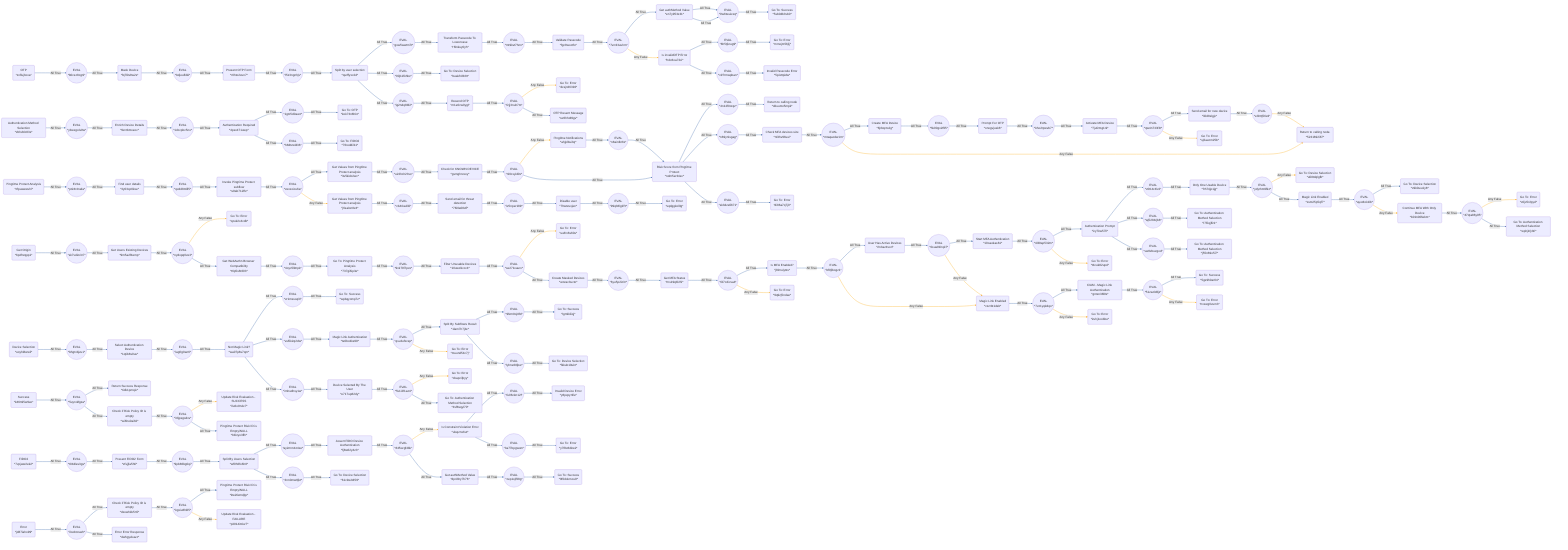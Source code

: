 flowchart LR
    mtaqacdw1m(("EVAL<br>*mtaqacdw1m*")) -- All True --> 8jrbqcts2g("Create MFA Device<br>*8jrbqcts2g*")
    hk00gx2f95(("EVAL<br>*hk00gx2f95*")) -- All True --> onogvjusk6("Prompt For OTP<br>*onogvjusk6*")
    qw4n733f3t(("EVAL<br>*qw4n733f3t*")) -- All True --> li0d8slgjx("Send email for new device<br>*li0d8slgjx*")
    7jufzmg1rk("Activate MFA Device<br>*7jufzmg1rk*") -- All True --> qw4n733f3t(("EVAL<br>*qw4n733f3t*"))
    8jrbqcts2g("Create MFA Device<br>*8jrbqcts2g*") -- All True --> hk00gx2f95(("EVAL<br>*hk00gx2f95*"))
    kho2rpwvb7(("EVAL<br>*kho2rpwvb7*")) -- All True --> 7jufzmg1rk("Activate MFA Device<br>*7jufzmg1rk*")
    onogvjusk6("Prompt For OTP<br>*onogvjusk6*") -- All True --> kho2rpwvb7(("EVAL<br>*kho2rpwvb7*"))
    78i0a08xfl("Send email for threat detection<br>*78i0a08xfl*") -- All True --> iz5nper189(("EVAL<br>*iz5nper189*"))
    gsmghrxxoy("Check for KNOWN DEVICE<br>*gsmghrxxoy*") -- All True --> nl0cxyid0x(("EVAL<br>*nl0cxyid0x*"))
    99q38lg97t(("EVAL<br>*99q38lg97t*")) -- All True --> sqdggkol0g("Go To: Error<br>*sqdggkol0g*")
    iloobtovwh(("EVAL<br>*iloobtovwh*")) -- All True --> dxowhkk5n5("Check if Risk Policy ID is empty<br>*dxowhkk5n5*")
    iz5nper189(("EVAL<br>*iz5nper189*")) -- All True --> 7hwtzuxjwc("Disable user<br>*7hwtzuxjwc*")
    n69ynlsgag(("EVAL<br>*n69ynlsgag*")) -- All True --> nf4hv96sui("Check MFA devices size<br>*nf4hv96sui*")
    cb4rka2li0(("EVAL<br>*cb4rka2li0*")) -- All True --> 78i0a08xfl("Send email for threat detection<br>*78i0a08xfl*")
    x8ainlbr6x(("EVAL<br>*x8ainlbr6x*")) -- All True --> ndm5er34sv("Risk Score from PingOne Protect<br>*ndm5er34sv*")
    j6salon8z4("Get Values from PingOne Protect analysis<br>*j6salon8z4*") -- All True --> cb4rka2li0(("EVAL<br>*cb4rka2li0*"))
    ahjplbui3q("PingOne Notifications<br>*ahjplbui3q*") -- All True --> x8ainlbr6x(("EVAL<br>*x8ainlbr6x*"))
    pt24r4nafa(("EVAL<br>*pt24r4nafa*")) -- All True --> 3y03qc0kxe("Find user details<br>*3y03qc0kxe*")
    mtaqacdw1m(("EVAL<br>*mtaqacdw1m*")) -- Any False --> 5231692i67("Return to calling node.<br>*5231692i67*")
    4oyc5l9npk(("EVAL<br>*4oyc5l9npk*")) -- All True --> 737gi6ip3e("Go To: PingOne Protect Analysis<br>*737gi6ip3e*")
    u22hch23vs(("EVAL<br>*u22hch23vs*")) -- All True --> gsmghrxxoy("Check for KNOWN DEVICE<br>*gsmghrxxoy*")
    zfpuewwuhl("PingOne Protect Analysis<br>*zfpuewwuhl*") -- All True --> pt24r4nafa(("EVAL<br>*pt24r4nafa*"))
    3y03qc0kxe("Find user details<br>*3y03qc0kxe*") -- All True --> qxdd8mlll5(("EVAL<br>*qxdd8mlll5*"))
    nl0cxyid0x(("EVAL<br>*nl0cxyid0x*")) -- Any False --> ahjplbui3q("PingOne Notifications<br>*ahjplbui3q*")
    li0d8slgjx("Send email for new device<br>*li0d8slgjx*") -- All True --> e3httj56zd(("EVAL<br>*e3httj56zd*"))
    737gi6ip3e("Go To: PingOne Protect Analysis<br>*737gi6ip3e*") -- All True --> 9vk797lpxx(("EVAL<br>*9vk797lpxx*"))
    nf4hv96sui("Check MFA devices size<br>*nf4hv96sui*") -- All True --> mtaqacdw1m(("EVAL<br>*mtaqacdw1m*"))
    1cbcpbc5no(("EVAL<br>*1cbcpbc5no*")) -- All True --> 4psx471uwp("Authentication Required<br>*4psx471uwp*")
    h8dtvwld36(("EVAL<br>*h8dtvwld36*")) -- All True --> 76reddil11("Go To: FIDO2<br>*76reddil11*")
    r0hto2xun7("Present OTP Form<br>*r0hto2xun7*") -- All True --> l5z3ngnhjv(("EVAL<br>*l5z3ngnhjv*"))
    1gtc5d0awz(("EVAL<br>*1gtc5d0awz*")) -- All True --> kok73n8hkt("Go To: OTP<br>*kok73n8hkt*")
    4psx471uwp("Authentication Required<br>*4psx471uwp*") -- All True --> 1gtc5d0awz(("EVAL<br>*1gtc5d0awz*"))
    qurffyxc2d("Split by user selection <br>*qurffyxc2d*") -- All True --> gsw5wwtm7t(("EVAL<br>*gsw5wwtm7t*"))
    en7y953x31("Get authMethod Value<br>*en7y953x31*") -- All True --> 0w6twuixxq(("EVAL<br>*0w6twuixxq*"))
    fzjj3nuh7m(("EVAL<br>*fzjj3nuh7m*")) -- Any False --> dxsjn36392("Go To: Error<br>*dxsjn36392*")
    mt9kvt7hnn(("EVAL<br>*mt9kvt7hnn*")) -- All True --> fgc8woctfo("Validate Passcode<br>*fgc8woctfo*")
    qurffyxc2d("Split by user selection <br>*qurffyxc2d*") -- All True --> 00j11fkhbx(("EVAL<br>*00j11fkhbx*"))
    fzjj3nuh7m(("EVAL<br>*fzjj3nuh7m*")) -- All True --> uz6hhdt9gv("OTP Resent Message<br>*uz6hhdt9gv*")
    zxfluj3oxa("OTP<br>*zxfluj3oxa*") -- All True --> b0csz8cgnl(("EVAL<br>*b0csz8cgnl*"))
    qurffyxc2d("Split by user selection <br>*qurffyxc2d*") -- All True --> ig2ndq8bf2(("EVAL<br>*ig2ndq8bf2*"))
    00j11fkhbx(("EVAL<br>*00j11fkhbx*")) -- All True --> beakf43h8t("Go To: Device Selection<br>*beakf43h8t*")
    gsw5wwtm7t(("EVAL<br>*gsw5wwtm7t*")) -- All True --> r6lnkuy0yh("Transform Passcode To Lowercase<br>*r6lnkuy0yh*")
    ig2ndq8bf2(("EVAL<br>*ig2ndq8bf2*")) -- All True --> m1e0cw0ygl("Resend OTP<br>*m1e0cw0ygl*")
    m1e0cw0ygl("Resend OTP<br>*m1e0cw0ygl*") -- All True --> fzjj3nuh7m(("EVAL<br>*fzjj3nuh7m*"))
    r6lnkuy0yh("Transform Passcode To Lowercase<br>*r6lnkuy0yh*") -- All True --> mt9kvt7hnn(("EVAL<br>*mt9kvt7hnn*"))
    hdc8oa72ci("Is invalidOTP Error<br>*hdc8oa72ci*") -- All True --> 8h5tjkrug9(("EVAL<br>*8h5tjkrug9*"))
    v97rmwpban(("EVAL<br>*v97rmwpban*")) -- All True --> 5pixttpidw("Invalid Passcode Error<br>*5pixttpidw*")
    gntsn38l9s("CIAM - Magic Link Authentication<br>*gntsn38l9s*") -- All True --> 51zazld6jz(("EVAL<br>*51zazld6jz*"))
    5uyrxkfgza(("EVAL<br>*5uyrxkfgza*")) -- All True --> tidk1pmqix("Return Success Response<br>*tidk1pmqix*")
    8h5tjkrug9(("EVAL<br>*8h5tjkrug9*")) -- All True --> mmojm56jlj("Go To: Error<br>*mmojm56jlj*")
    uoyh9kzwil("Device Selection<br>*uoyh9kzwil*") -- All True --> bhgtvbjvu1(("EVAL<br>*bhgtvbjvu1*"))
    se271xaurx(("EVAL<br>*se271xaurx*")) -- Any False --> uwfrx6s60u("Go To: Error<br>*uwfrx6s60u*")
    vr1msssq3l(("EVAL<br>*vr1msssq3l*")) -- All True --> wpbqyomp7z("Go To: Success <br>*wpbqyomp7z*")
    wa07p8s7qm("Not Magic Link?<br>*wa07p8s7qm*") -- All True --> vr1msssq3l(("EVAL<br>*vr1msssq3l*"))
    vul5k2q2dw(("EVAL<br>*vul5k2q2dw*")) -- All True --> te0bcdks99("Magic Link Authentication<br>*te0bcdks99*")
    wa07p8s7qm("Not Magic Link?<br>*wa07p8s7qm*") -- All True --> vul5k2q2dw(("EVAL<br>*vul5k2q2dw*"))
    imhudhsy1w(("EVAL<br>*imhudhsy1w*")) -- All True --> e717up82dy("Device Selected By The User<br>*e717up82dy*")
    wa07p8s7qm("Not Magic Link?<br>*wa07p8s7qm*") -- All True --> imhudhsy1w(("EVAL<br>*imhudhsy1w*"))
    j8lmuiytzs("Is MFA Enabled?<br>*j8lmuiytzs*") -- All True --> bf9jlbogz1(("EVAL<br>*bf9jlbogz1*"))
    bhgtvbjvu1(("EVAL<br>*bhgtvbjvu1*")) -- All True --> 1qtib8s0uu("Select Authentication Device<br>*1qtib8s0uu*")
    0sua91hqk7(("EVAL<br>*0sua91hqk7*")) -- All True --> 10oaokas61("Start MFA Authentication<br>*10oaokas61*")
    845xzgf4bk(("EVAL<br>*845xzgf4bk*")) -- Any False --> ulsqznx6ut("Is Constraint Violation Error<br>*ulsqznx6ut*")
    51zazld6jz(("EVAL<br>*51zazld6jz*")) -- All True --> 5gs9h0ar04("Go To: Success <br>*5gs9h0ar04*")
    3a77bpgwom(("EVAL<br>*3a77bpgwom*")) -- All True --> y7f8x8dkw2("Go To: Error<br>*y7f8x8dkw2*")
    zfsjjfa5h6("Present FIDO2 Form <br>*zfsjjfa5h6*") -- All True --> 9pb86bg0qi(("EVAL<br>*9pb86bg0qi*"))
    wf0h6fo6h8("Split By Users Selection<br>*wf0h6fo6h8*") -- All True --> ay2mm4z4xe(("EVAL<br>*ay2mm4z4xe*"))
    ulsqznx6ut("Is Constraint Violation Error<br>*ulsqznx6ut*") -- All True --> fu06ckn12l(("EVAL<br>*fu06ckn12l*"))
    fj8w62y4z3("Assert FIDO Device Authentication<br>*fj8w62y4z3*") -- All True --> 845xzgf4bk(("EVAL<br>*845xzgf4bk*"))
    fu06ckn12l(("EVAL<br>*fu06ckn12l*")) -- All True --> y8pxpynfle("Invalid Device Error<br>*y8pxpynfle*")
    7vrrd3uuhm(("EVAL<br>*7vrrd3uuhm*")) -- All True --> en7y953x31("Get authMethod Value<br>*en7y953x31*")
    1lam7h7jbc("Split By Subflows Result<br>*1lam7h7jbc*") -- All True --> 9fzm9oj8fd(("EVAL<br>*9fzm9oj8fd*"))
    qsu3efxcsp(("EVAL<br>*qsu3efxcsp*")) -- All True --> 1lam7h7jbc("Split By Subflows Result<br>*1lam7h7jbc*")
    6yu5p2iz3r(("EVAL<br>*6yu5p2iz3r*")) -- All True --> ms19ql02hi("Get MFA Status<br>*ms19ql02hi*")
    en7y953x31("Get authMethod Value<br>*en7y953x31*") -- All True --> 0w6twuixxq(("EVAL<br>*0w6twuixxq*"))
    t6p5s6t603("Get WebAuthn Browser Compatibility<br>*t6p5s6t603*") -- All True --> 4oyc5l9npk(("EVAL<br>*4oyc5l9npk*"))
    10uwd1ccc4("Filter Unusable Devices<br>*10uwd1ccc4*") -- All True --> se271xaurx(("EVAL<br>*se271xaurx*"))
    wzzac3ucto("Create Masked Devices<br>*wzzac3ucto*") -- All True --> 6yu5p2iz3r(("EVAL<br>*6yu5p2iz3r*"))
    fd7o3icva4(("EVAL<br>*fd7o3icva4*")) -- All True --> j8lmuiytzs("Is MFA Enabled?<br>*j8lmuiytzs*")
    ms19ql02hi("Get MFA Status<br>*ms19ql02hi*") -- All True --> fd7o3icva4(("EVAL<br>*fd7o3icva4*"))
    3nn0mw8jkt(("EVAL<br>*3nn0mw8jkt*")) -- All True --> 61c9e2dt59("Go To: Device Selection<br>*61c9e2dt59*")
    51zazld6jz(("EVAL<br>*51zazld6jz*")) -- Any False --> nvxwg0vum3("Go To: Error<br>*nvxwg0vum3*")
    9fzm9oj8fd(("EVAL<br>*9fzm9oj8fd*")) -- All True --> lgn9kliiqj("Go To: Success <br>*lgn9kliiqj*")
    b0csz8cgnl(("EVAL<br>*b0csz8cgnl*")) -- All True --> fq7l0s8w2s("Mask Device<br>*fq7l0s8w2s*")
    1lam7h7jbc("Split By Subflows Result<br>*1lam7h7jbc*") -- All True --> lylme68jbw(("EVAL<br>*lylme68jbw*"))
    0w6twuixxq(("EVAL<br>*0w6twuixxq*")) -- All True --> 5sb0db3vb0("Go To: Success <br>*5sb0db3vb0*")
    7vpjww2ek2("FIDO2<br>*7vpjww2ek2*") -- All True --> t04dles3gs(("EVAL<br>*t04dles3gs*"))
    9vk797lpxx(("EVAL<br>*9vk797lpxx*")) -- All True --> 10uwd1ccc4("Filter Unusable Devices<br>*10uwd1ccc4*")
    wf0h6fo6h8("Split By Users Selection<br>*wf0h6fo6h8*") -- All True --> 3nn0mw8jkt(("EVAL<br>*3nn0mw8jkt*"))
    k46n95w9eo("Success <br>*k46n95w9eo*") -- All True --> 5uyrxkfgza(("EVAL<br>*5uyrxkfgza*"))
    hdc8oa72ci("Is invalidOTP Error<br>*hdc8oa72ci*") -- All True --> v97rmwpban(("EVAL<br>*v97rmwpban*"))
    7vrrd3uuhm(("EVAL<br>*7vrrd3uuhm*")) -- Any False --> hdc8oa72ci("Is invalidOTP Error<br>*hdc8oa72ci*")
    fgc8woctfo("Validate Passcode<br>*fgc8woctfo*") -- All True --> 7vrrd3uuhm(("EVAL<br>*7vrrd3uuhm*"))
    zbhvblc83s("Authentication Method Selection<br>*zbhvblc83s*") -- All True --> ybwxgols9w(("EVAL<br>*ybwxgols9w*"))
    4psx471uwp("Authentication Required<br>*4psx471uwp*") -- All True --> h8dtvwld36(("EVAL<br>*h8dtvwld36*"))
    ybwxgols9w(("EVAL<br>*ybwxgols9w*")) -- All True --> 9zctbmveoc("Enrich Device Details<br>*9zctbmveoc*")
    iloobtovwh(("EVAL<br>*iloobtovwh*")) -- All True --> dwhgyxkavz("Error Error Response<br>*dwhgyxkavz*")
    qsu3efxcsp(("EVAL<br>*qsu3efxcsp*")) -- Any False --> muund54c7j("Go To: Error<br>*muund54c7j*")
    6p4frzqpp1("Get Origin<br>*6p4frzqpp1*") -- All True --> sk7vd2o3r7(("EVAL<br>*sk7vd2o3r7*"))
    845xzgf4bk(("EVAL<br>*845xzgf4bk*")) -- All True --> dp43hy7h76("Get authMethod Value<br>*dp43hy7h76*")
    5v1i2f1az4(("EVAL<br>*5v1i2f1az4*")) -- Any False --> cbapcifpyy("Go To: Error<br>*cbapcifpyy*")
    nydopq0ve3(("EVAL<br>*nydopq0ve3*")) -- Any False --> qzuk2c4cdb("Go To: Error<br>*qzuk2c4cdb*")
    nydopq0ve3(("EVAL<br>*nydopq0ve3*")) -- All True --> t6p5s6t603("Get WebAuthn Browser Compatibility<br>*t6p5s6t603*")
    fq7l0s8w2s("Mask Device<br>*fq7l0s8w2s*") -- All True --> bdjeulfdki(("EVAL<br>*bdjeulfdki*"))
    jd87iaho99("Error<br>*jd87iaho99*") -- All True --> iloobtovwh(("EVAL<br>*iloobtovwh*"))
    7vz1yqkdqo(("EVAL<br>*7vz1yqkdqo*")) -- All True --> gntsn38l9s("CIAM - Magic Link Authentication<br>*gntsn38l9s*")
    bdjeulfdki(("EVAL<br>*bdjeulfdki*")) -- All True --> r0hto2xun7("Present OTP Form<br>*r0hto2xun7*")
    9m5a2f4emp("Get Users Existing Devices<br>*9m5a2f4emp*") -- All True --> nydopq0ve3(("EVAL<br>*nydopq0ve3*"))
    dp43hy7h76("Get authMethod Value<br>*dp43hy7h76*") -- All True --> zep1ojf98g(("EVAL<br>*zep1ojf98g*"))
    czzrbt1dsb("Magic Link Enabled<br>*czzrbt1dsb*") -- All True --> 7vz1yqkdqo(("EVAL<br>*7vz1yqkdqo*"))
    ulsqznx6ut("Is Constraint Violation Error<br>*ulsqznx6ut*") -- All True --> 3a77bpgwom(("EVAL<br>*3a77bpgwom*"))
    ay2mm4z4xe(("EVAL<br>*ay2mm4z4xe*")) -- All True --> fj8w62y4z3("Assert FIDO Device Authentication<br>*fj8w62y4z3*")
    0sua91hqk7(("EVAL<br>*0sua91hqk7*")) -- Any False --> czzrbt1dsb("Magic Link Enabled<br>*czzrbt1dsb*")
    sk7vd2o3r7(("EVAL<br>*sk7vd2o3r7*")) -- All True --> 9m5a2f4emp("Get Users Existing Devices<br>*9m5a2f4emp*")
    lylme68jbw(("EVAL<br>*lylme68jbw*")) -- All True --> fkkub10ukt("Go To: Device Selection<br>*fkkub10ukt*")
    zep1ojf98g(("EVAL<br>*zep1ojf98g*")) -- All True --> 9f0dokmcu9("Go To: Success <br>*9f0dokmcu9*")
    10oaokas61("Start MFA Authentication<br>*10oaokas61*") -- All True --> 4l39ap532m(("EVAL<br>*4l39ap532m*"))
    47qta86y95(("EVAL<br>*47qta86y95*")) -- Any False --> x0jx5r2pyd("Go To: Error<br>*x0jx5r2pyd*")
    frh74jp1jg("Only One Usable Device<br>*frh74jp1jg*") -- All True --> ydyrhm9fkz(("EVAL<br>*ydyrhm9fkz*"))
    47qta86y95(("EVAL<br>*47qta86y95*")) -- All True --> wphj1fy8ri("Go To: Authentication Method Selection<br>*wphj1fy8ri*")
    b01n00fwkm("Continue MFA With Only Device<br>*b01n00fwkm*") -- All True --> 47qta86y95(("EVAL<br>*47qta86y95*"))
    7vz1yqkdqo(("EVAL<br>*7vz1yqkdqo*")) -- Any False --> 2uhj1oobbe("Go To: Error<br>*2uhj1oobbe*")
    4l39ap532m(("EVAL<br>*4l39ap532m*")) -- All True --> icy7kw57ll("Authentication Prompt<br>*icy7kw57ll*")
    icy7kw57ll("Authentication Prompt<br>*icy7kw57ll*") -- All True --> v0t14r4lv2(("EVAL<br>*v0t14r4lv2*"))
    v0t14r4lv2(("EVAL<br>*v0t14r4lv2*")) -- All True --> frh74jp1jg("Only One Usable Device<br>*frh74jp1jg*")
    4l39ap532m(("EVAL<br>*4l39ap532m*")) -- Any False --> t4cuk82upd("Go To: Error<br>*t4cuk82upd*")
    icy7kw57ll("Authentication Prompt<br>*icy7kw57ll*") -- All True --> wj5284rjb8(("EVAL<br>*wj5284rjb8*"))
    wj5284rjb8(("EVAL<br>*wj5284rjb8*")) -- All True --> l7i5qjffz1("Go To: Authentication Method Selection<br>*l7i5qjffz1*")
    icy7kw57ll("Authentication Prompt<br>*icy7kw57ll*") -- All True --> vw8zbuzgod(("EVAL<br>*vw8zbuzgod*"))
    vw8zbuzgod(("EVAL<br>*vw8zbuzgod*")) -- All True --> j55n69o5i7("Go To: Authentication Method Selection<br>*j55n69o5i7*")
    ydyrhm9fkz(("EVAL<br>*ydyrhm9fkz*")) -- Any False --> a58tdqlgfb("Go To: Device Selection<br>*a58tdqlgfb*")
    t04dles3gs(("EVAL<br>*t04dles3gs*")) -- All True --> zfsjjfa5h6("Present FIDO2 Form <br>*zfsjjfa5h6*")
    5v1i2f1az4(("EVAL<br>*5v1i2f1az4*")) -- All True --> 4vf8sqyl70("Go To: Authentication Method Selection<br>*4vf8sqyl70*")
    9pb86bg0qi(("EVAL<br>*9pb86bg0qi*")) -- All True --> wf0h6fo6h8("Split By Users Selection<br>*wf0h6fo6h8*")
    1qtib8s0uu("Select Authentication Device<br>*1qtib8s0uu*") -- All True --> iagfrg0an6(("EVAL<br>*iagfrg0an6*"))
    e717up82dy("Device Selected By The User<br>*e717up82dy*") -- All True --> 5v1i2f1az4(("EVAL<br>*5v1i2f1az4*"))
    bf9jlbogz1(("EVAL<br>*bf9jlbogz1*")) -- All True --> 2n3az4vori("User Has Active Devices<br>*2n3az4vori*")
    iagfrg0an6(("EVAL<br>*iagfrg0an6*")) -- All True --> wa07p8s7qm("Not Magic Link?<br>*wa07p8s7qm*")
    bf9jlbogz1(("EVAL<br>*bf9jlbogz1*")) -- Any False --> czzrbt1dsb("Magic Link Enabled<br>*czzrbt1dsb*")
    2n3az4vori("User Has Active Devices<br>*2n3az4vori*") -- All True --> 0sua91hqk7(("EVAL<br>*0sua91hqk7*"))
    te0bcdks99("Magic Link Authentication<br>*te0bcdks99*") -- All True --> qsu3efxcsp(("EVAL<br>*qsu3efxcsp*"))
    ydyrhm9fkz(("EVAL<br>*ydyrhm9fkz*")) -- All True --> xsm25p5qf7("Magic Link Enabled<br>*xsm25p5qf7*")
    xsm25p5qf7("Magic Link Enabled<br>*xsm25p5qf7*") -- All True --> ayodtok1lb(("EVAL<br>*ayodtok1lb*"))
    ayodtok1lb(("EVAL<br>*ayodtok1lb*")) -- All True --> x9k0uusly8("Go To: Device Selection<br>*x9k0uusly8*")
    ayodtok1lb(("EVAL<br>*ayodtok1lb*")) -- Any False --> b01n00fwkm("Continue MFA With Only Device<br>*b01n00fwkm*")
    9zctbmveoc("Enrich Device Details<br>*9zctbmveoc*") -- All True --> 1cbcpbc5no(("EVAL<br>*1cbcpbc5no*"))
    l5z3ngnhjv(("EVAL<br>*l5z3ngnhjv*")) -- All True --> qurffyxc2d("Split by user selection <br>*qurffyxc2d*")
    se271xaurx(("EVAL<br>*se271xaurx*")) -- All True --> wzzac3ucto("Create Masked Devices<br>*wzzac3ucto*")
    sk3dza5671(("EVAL<br>*sk3dza5671*")) -- All True --> di86a7q7j0("Go To: Error<br>*di86a7q7j0*")
    e3httj56zd(("EVAL<br>*e3httj56zd*")) -- Any False --> 5231692i67("Return to calling node.<br>*5231692i67*")
    qxdd8mlll5(("EVAL<br>*qxdd8mlll5*")) -- All True --> u9ab712lfx("Invoke PingOne Protect subflow<br>*u9ab712lfx*")
    u9ab712lfx("Invoke PingOne Protect subflow<br>*u9ab712lfx*") -- All True --> vexxoicu6a(("EVAL<br>*vexxoicu6a*"))
    vexxoicu6a(("EVAL<br>*vexxoicu6a*")) -- All True --> 3s5kidc2wc("Get Values from PingOne Protect analysis<br>*3s5kidc2wc*")
    vexxoicu6a(("EVAL<br>*vexxoicu6a*")) -- Any False --> j6salon8z4("Get Values from PingOne Protect analysis<br>*j6salon8z4*")
    3s5kidc2wc("Get Values from PingOne Protect analysis<br>*3s5kidc2wc*") -- All True --> u22hch23vs(("EVAL<br>*u22hch23vs*"))
    nl0cxyid0x(("EVAL<br>*nl0cxyid0x*")) -- All True --> ndm5er34sv("Risk Score from PingOne Protect<br>*ndm5er34sv*")
    ndm5er34sv("Risk Score from PingOne Protect<br>*ndm5er34sv*") -- All True --> 4n12f0orqv(("EVAL<br>*4n12f0orqv*"))
    4n12f0orqv(("EVAL<br>*4n12f0orqv*")) -- All True --> d2uumx5mpk("Return to calling node<br>*d2uumx5mpk*")
    ndm5er34sv("Risk Score from PingOne Protect<br>*ndm5er34sv*") -- All True --> n69ynlsgag(("EVAL<br>*n69ynlsgag*"))
    7hwtzuxjwc("Disable user<br>*7hwtzuxjwc*") -- All True --> 99q38lg97t(("EVAL<br>*99q38lg97t*"))
    ndm5er34sv("Risk Score from PingOne Protect<br>*ndm5er34sv*") -- All True --> sk3dza5671(("EVAL<br>*sk3dza5671*"))
    kgxiu8h9i5(("EVAL<br>*kgxiu8h9i5*")) -- All True --> 9w2fwmdjtp("PingOne Protect Risk ID is Empty/NULL<br>*9w2fwmdjtp*")
    qw4n733f3t(("EVAL<br>*qw4n733f3t*")) -- Any False --> sj6aezm25b("Go To: Error<br>*sj6aezm25b*")
    dxowhkk5n5("Check if Risk Policy ID is empty<br>*dxowhkk5n5*") -- All True --> kgxiu8h9i5(("EVAL<br>*kgxiu8h9i5*"))
    kgxiu8h9i5(("EVAL<br>*kgxiu8h9i5*")) -- Any False --> p3914imkz7("Update Risk Evaluation - FAILURE<br>*p3914imkz7*")
    5uyrxkfgza(("EVAL<br>*5uyrxkfgza*")) -- All True --> wi6hu0ai62("Check if Risk Policy ID is empty<br>*wi6hu0ai62*")
    wi6hu0ai62("Check if Risk Policy ID is empty<br>*wi6hu0ai62*") -- All True --> 33jpsgsdxv(("EVAL<br>*33jpsgsdxv*"))
    33jpsgsdxv(("EVAL<br>*33jpsgsdxv*")) -- Any False --> ilu6o9n2x7("Update Risk Evaluation - SUCCESS<br>*ilu6o9n2x7*")
    33jpsgsdxv(("EVAL<br>*33jpsgsdxv*")) -- All True --> 33kryo3flh("PingOne Protect Risk ID is Empty/NULL<br>*33kryo3flh*")
    fd7o3icva4(("EVAL<br>*fd7o3icva4*")) -- Any False --> 9q9zj5ndao("Go To: Error<br>*9q9zj5ndao*")

    linkStyle 0 stroke:#5F84BB,stroke-width:2px;
    linkStyle 1 stroke:#5F84BB,stroke-width:2px;
    linkStyle 2 stroke:#5F84BB,stroke-width:2px;
    linkStyle 3 stroke:#5F84BB,stroke-width:2px;
    linkStyle 4 stroke:#5F84BB,stroke-width:2px;
    linkStyle 5 stroke:#5F84BB,stroke-width:2px;
    linkStyle 6 stroke:#5F84BB,stroke-width:2px;
    linkStyle 7 stroke:#5F84BB,stroke-width:2px;
    linkStyle 8 stroke:#5F84BB,stroke-width:2px;
    linkStyle 9 stroke:#5F84BB,stroke-width:2px;
    linkStyle 10 stroke:#5F84BB,stroke-width:2px;
    linkStyle 11 stroke:#5F84BB,stroke-width:2px;
    linkStyle 12 stroke:#5F84BB,stroke-width:2px;
    linkStyle 13 stroke:#5F84BB,stroke-width:2px;
    linkStyle 14 stroke:#5F84BB,stroke-width:2px;
    linkStyle 15 stroke:#5F84BB,stroke-width:2px;
    linkStyle 16 stroke:#5F84BB,stroke-width:2px;
    linkStyle 17 stroke:#5F84BB,stroke-width:2px;
    linkStyle 18 stroke:#FCBC3E,stroke-width:2px;
    linkStyle 19 stroke:#5F84BB,stroke-width:2px;
    linkStyle 20 stroke:#5F84BB,stroke-width:2px;
    linkStyle 21 stroke:#5F84BB,stroke-width:2px;
    linkStyle 22 stroke:#5F84BB,stroke-width:2px;
    linkStyle 23 stroke:#FCBC3E,stroke-width:2px;
    linkStyle 24 stroke:#5F84BB,stroke-width:2px;
    linkStyle 25 stroke:#5F84BB,stroke-width:2px;
    linkStyle 26 stroke:#5F84BB,stroke-width:2px;
    linkStyle 27 stroke:#5F84BB,stroke-width:2px;
    linkStyle 28 stroke:#5F84BB,stroke-width:2px;
    linkStyle 29 stroke:#5F84BB,stroke-width:2px;
    linkStyle 30 stroke:#5F84BB,stroke-width:2px;
    linkStyle 31 stroke:#5F84BB,stroke-width:2px;
    linkStyle 32 stroke:#5F84BB,stroke-width:2px;
    linkStyle 33 stroke:#5F84BB,stroke-width:2px;
    linkStyle 34 stroke:#FCBC3E,stroke-width:2px;
    linkStyle 35 stroke:#5F84BB,stroke-width:2px;
    linkStyle 36 stroke:#5F84BB,stroke-width:2px;
    linkStyle 37 stroke:#5F84BB,stroke-width:2px;
    linkStyle 38 stroke:#5F84BB,stroke-width:2px;
    linkStyle 39 stroke:#5F84BB,stroke-width:2px;
    linkStyle 40 stroke:#5F84BB,stroke-width:2px;
    linkStyle 41 stroke:#5F84BB,stroke-width:2px;
    linkStyle 42 stroke:#5F84BB,stroke-width:2px;
    linkStyle 43 stroke:#5F84BB,stroke-width:2px;
    linkStyle 44 stroke:#5F84BB,stroke-width:2px;
    linkStyle 45 stroke:#5F84BB,stroke-width:2px;
    linkStyle 46 stroke:#5F84BB,stroke-width:2px;
    linkStyle 47 stroke:#5F84BB,stroke-width:2px;
    linkStyle 48 stroke:#5F84BB,stroke-width:2px;
    linkStyle 49 stroke:#5F84BB,stroke-width:2px;
    linkStyle 50 stroke:#5F84BB,stroke-width:2px;
    linkStyle 51 stroke:#FCBC3E,stroke-width:2px;
    linkStyle 52 stroke:#5F84BB,stroke-width:2px;
    linkStyle 53 stroke:#5F84BB,stroke-width:2px;
    linkStyle 54 stroke:#5F84BB,stroke-width:2px;
    linkStyle 55 stroke:#5F84BB,stroke-width:2px;
    linkStyle 56 stroke:#5F84BB,stroke-width:2px;
    linkStyle 57 stroke:#5F84BB,stroke-width:2px;
    linkStyle 58 stroke:#5F84BB,stroke-width:2px;
    linkStyle 59 stroke:#5F84BB,stroke-width:2px;
    linkStyle 60 stroke:#5F84BB,stroke-width:2px;
    linkStyle 61 stroke:#FCBC3E,stroke-width:2px;
    linkStyle 62 stroke:#5F84BB,stroke-width:2px;
    linkStyle 63 stroke:#5F84BB,stroke-width:2px;
    linkStyle 64 stroke:#5F84BB,stroke-width:2px;
    linkStyle 65 stroke:#5F84BB,stroke-width:2px;
    linkStyle 66 stroke:#5F84BB,stroke-width:2px;
    linkStyle 67 stroke:#5F84BB,stroke-width:2px;
    linkStyle 68 stroke:#5F84BB,stroke-width:2px;
    linkStyle 69 stroke:#5F84BB,stroke-width:2px;
    linkStyle 70 stroke:#5F84BB,stroke-width:2px;
    linkStyle 71 stroke:#5F84BB,stroke-width:2px;
    linkStyle 72 stroke:#5F84BB,stroke-width:2px;
    linkStyle 73 stroke:#5F84BB,stroke-width:2px;
    linkStyle 74 stroke:#5F84BB,stroke-width:2px;
    linkStyle 75 stroke:#5F84BB,stroke-width:2px;
    linkStyle 76 stroke:#5F84BB,stroke-width:2px;
    linkStyle 77 stroke:#5F84BB,stroke-width:2px;
    linkStyle 78 stroke:#5F84BB,stroke-width:2px;
    linkStyle 79 stroke:#5F84BB,stroke-width:2px;
    linkStyle 80 stroke:#FCBC3E,stroke-width:2px;
    linkStyle 81 stroke:#5F84BB,stroke-width:2px;
    linkStyle 82 stroke:#5F84BB,stroke-width:2px;
    linkStyle 83 stroke:#5F84BB,stroke-width:2px;
    linkStyle 84 stroke:#5F84BB,stroke-width:2px;
    linkStyle 85 stroke:#5F84BB,stroke-width:2px;
    linkStyle 86 stroke:#5F84BB,stroke-width:2px;
    linkStyle 87 stroke:#5F84BB,stroke-width:2px;
    linkStyle 88 stroke:#5F84BB,stroke-width:2px;
    linkStyle 89 stroke:#5F84BB,stroke-width:2px;
    linkStyle 90 stroke:#FCBC3E,stroke-width:2px;
    linkStyle 91 stroke:#5F84BB,stroke-width:2px;
    linkStyle 92 stroke:#5F84BB,stroke-width:2px;
    linkStyle 93 stroke:#5F84BB,stroke-width:2px;
    linkStyle 94 stroke:#5F84BB,stroke-width:2px;
    linkStyle 95 stroke:#5F84BB,stroke-width:2px;
    linkStyle 96 stroke:#FCBC3E,stroke-width:2px;
    linkStyle 97 stroke:#5F84BB,stroke-width:2px;
    linkStyle 98 stroke:#5F84BB,stroke-width:2px;
    linkStyle 99 stroke:#FCBC3E,stroke-width:2px;
    linkStyle 100 stroke:#FCBC3E,stroke-width:2px;
    linkStyle 101 stroke:#5F84BB,stroke-width:2px;
    linkStyle 102 stroke:#5F84BB,stroke-width:2px;
    linkStyle 103 stroke:#5F84BB,stroke-width:2px;
    linkStyle 104 stroke:#5F84BB,stroke-width:2px;
    linkStyle 105 stroke:#5F84BB,stroke-width:2px;
    linkStyle 106 stroke:#5F84BB,stroke-width:2px;
    linkStyle 107 stroke:#5F84BB,stroke-width:2px;
    linkStyle 108 stroke:#5F84BB,stroke-width:2px;
    linkStyle 109 stroke:#5F84BB,stroke-width:2px;
    linkStyle 110 stroke:#5F84BB,stroke-width:2px;
    linkStyle 111 stroke:#FCBC3E,stroke-width:2px;
    linkStyle 112 stroke:#5F84BB,stroke-width:2px;
    linkStyle 113 stroke:#5F84BB,stroke-width:2px;
    linkStyle 114 stroke:#5F84BB,stroke-width:2px;
    linkStyle 115 stroke:#5F84BB,stroke-width:2px;
    linkStyle 116 stroke:#FCBC3E,stroke-width:2px;
    linkStyle 117 stroke:#5F84BB,stroke-width:2px;
    linkStyle 118 stroke:#5F84BB,stroke-width:2px;
    linkStyle 119 stroke:#5F84BB,stroke-width:2px;
    linkStyle 120 stroke:#FCBC3E,stroke-width:2px;
    linkStyle 121 stroke:#5F84BB,stroke-width:2px;
    linkStyle 122 stroke:#5F84BB,stroke-width:2px;
    linkStyle 123 stroke:#5F84BB,stroke-width:2px;
    linkStyle 124 stroke:#FCBC3E,stroke-width:2px;
    linkStyle 125 stroke:#5F84BB,stroke-width:2px;
    linkStyle 126 stroke:#5F84BB,stroke-width:2px;
    linkStyle 127 stroke:#5F84BB,stroke-width:2px;
    linkStyle 128 stroke:#5F84BB,stroke-width:2px;
    linkStyle 129 stroke:#FCBC3E,stroke-width:2px;
    linkStyle 130 stroke:#5F84BB,stroke-width:2px;
    linkStyle 131 stroke:#5F84BB,stroke-width:2px;
    linkStyle 132 stroke:#5F84BB,stroke-width:2px;
    linkStyle 133 stroke:#5F84BB,stroke-width:2px;
    linkStyle 134 stroke:#5F84BB,stroke-width:2px;
    linkStyle 135 stroke:#5F84BB,stroke-width:2px;
    linkStyle 136 stroke:#5F84BB,stroke-width:2px;
    linkStyle 137 stroke:#FCBC3E,stroke-width:2px;
    linkStyle 138 stroke:#5F84BB,stroke-width:2px;
    linkStyle 139 stroke:#5F84BB,stroke-width:2px;
    linkStyle 140 stroke:#5F84BB,stroke-width:2px;
    linkStyle 141 stroke:#5F84BB,stroke-width:2px;
    linkStyle 142 stroke:#5F84BB,stroke-width:2px;
    linkStyle 143 stroke:#FCBC3E,stroke-width:2px;
    linkStyle 144 stroke:#5F84BB,stroke-width:2px;
    linkStyle 145 stroke:#5F84BB,stroke-width:2px;
    linkStyle 146 stroke:#5F84BB,stroke-width:2px;
    linkStyle 147 stroke:#5F84BB,stroke-width:2px;
    linkStyle 148 stroke:#FCBC3E,stroke-width:2px;
    linkStyle 149 stroke:#5F84BB,stroke-width:2px;
    linkStyle 150 stroke:#5F84BB,stroke-width:2px;
    linkStyle 151 stroke:#5F84BB,stroke-width:2px;
    linkStyle 152 stroke:#FCBC3E,stroke-width:2px;
    linkStyle 153 stroke:#5F84BB,stroke-width:2px;
    linkStyle 154 stroke:#5F84BB,stroke-width:2px;
    linkStyle 155 stroke:#5F84BB,stroke-width:2px;
    linkStyle 156 stroke:#5F84BB,stroke-width:2px;
    linkStyle 157 stroke:#5F84BB,stroke-width:2px;
    linkStyle 158 stroke:#5F84BB,stroke-width:2px;
    linkStyle 159 stroke:#5F84BB,stroke-width:2px;
    linkStyle 160 stroke:#5F84BB,stroke-width:2px;
    linkStyle 161 stroke:#FCBC3E,stroke-width:2px;
    linkStyle 162 stroke:#5F84BB,stroke-width:2px;
    linkStyle 163 stroke:#FCBC3E,stroke-width:2px;
    linkStyle 164 stroke:#5F84BB,stroke-width:2px;
    linkStyle 165 stroke:#5F84BB,stroke-width:2px;
    linkStyle 166 stroke:#FCBC3E,stroke-width:2px;
    linkStyle 167 stroke:#5F84BB,stroke-width:2px;
    linkStyle 168 stroke:#FCBC3E,stroke-width:2px;